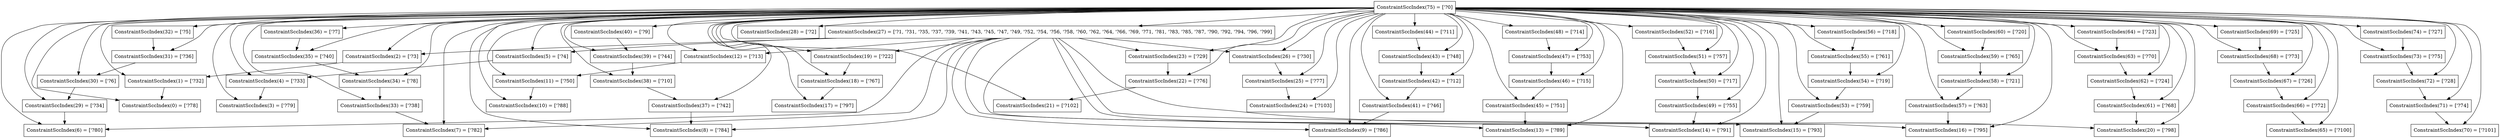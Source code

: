 digraph RegionInferenceContext {
    r0[label="ConstraintSccIndex(0) = [\'?78]"][shape="box"];
    r1[label="ConstraintSccIndex(1) = [\'?32]"][shape="box"];
    r2[label="ConstraintSccIndex(2) = [\'?3]"][shape="box"];
    r3[label="ConstraintSccIndex(3) = [\'?79]"][shape="box"];
    r4[label="ConstraintSccIndex(4) = [\'?33]"][shape="box"];
    r5[label="ConstraintSccIndex(5) = [\'?4]"][shape="box"];
    r6[label="ConstraintSccIndex(6) = [\'?80]"][shape="box"];
    r7[label="ConstraintSccIndex(7) = [\'?82]"][shape="box"];
    r8[label="ConstraintSccIndex(8) = [\'?84]"][shape="box"];
    r9[label="ConstraintSccIndex(9) = [\'?86]"][shape="box"];
    r10[label="ConstraintSccIndex(10) = [\'?88]"][shape="box"];
    r11[label="ConstraintSccIndex(11) = [\'?50]"][shape="box"];
    r12[label="ConstraintSccIndex(12) = [\'?13]"][shape="box"];
    r13[label="ConstraintSccIndex(13) = [\'?89]"][shape="box"];
    r14[label="ConstraintSccIndex(14) = [\'?91]"][shape="box"];
    r15[label="ConstraintSccIndex(15) = [\'?93]"][shape="box"];
    r16[label="ConstraintSccIndex(16) = [\'?95]"][shape="box"];
    r17[label="ConstraintSccIndex(17) = [\'?97]"][shape="box"];
    r18[label="ConstraintSccIndex(18) = [\'?67]"][shape="box"];
    r19[label="ConstraintSccIndex(19) = [\'?22]"][shape="box"];
    r20[label="ConstraintSccIndex(20) = [\'?98]"][shape="box"];
    r21[label="ConstraintSccIndex(21) = [\'?102]"][shape="box"];
    r22[label="ConstraintSccIndex(22) = [\'?76]"][shape="box"];
    r23[label="ConstraintSccIndex(23) = [\'?29]"][shape="box"];
    r24[label="ConstraintSccIndex(24) = [\'?103]"][shape="box"];
    r25[label="ConstraintSccIndex(25) = [\'?77]"][shape="box"];
    r26[label="ConstraintSccIndex(26) = [\'?30]"][shape="box"];
    r27[label="ConstraintSccIndex(27) = [\'?1, \'?31, \'?35, \'?37, \'?39, \'?41, \'?43, \'?45, \'?47, \'?49, \'?52, \'?54, \'?56, \'?58, \'?60, \'?62, \'?64, \'?66, \'?69, \'?71, \'?81, \'?83, \'?85, \'?87, \'?90, \'?92, \'?94, \'?96, \'?99]"][shape="box"];
    r28[label="ConstraintSccIndex(28) = [\'?2]"][shape="box"];
    r29[label="ConstraintSccIndex(29) = [\'?34]"][shape="box"];
    r30[label="ConstraintSccIndex(30) = [\'?6]"][shape="box"];
    r31[label="ConstraintSccIndex(31) = [\'?36]"][shape="box"];
    r32[label="ConstraintSccIndex(32) = [\'?5]"][shape="box"];
    r33[label="ConstraintSccIndex(33) = [\'?38]"][shape="box"];
    r34[label="ConstraintSccIndex(34) = [\'?8]"][shape="box"];
    r35[label="ConstraintSccIndex(35) = [\'?40]"][shape="box"];
    r36[label="ConstraintSccIndex(36) = [\'?7]"][shape="box"];
    r37[label="ConstraintSccIndex(37) = [\'?42]"][shape="box"];
    r38[label="ConstraintSccIndex(38) = [\'?10]"][shape="box"];
    r39[label="ConstraintSccIndex(39) = [\'?44]"][shape="box"];
    r40[label="ConstraintSccIndex(40) = [\'?9]"][shape="box"];
    r41[label="ConstraintSccIndex(41) = [\'?46]"][shape="box"];
    r42[label="ConstraintSccIndex(42) = [\'?12]"][shape="box"];
    r43[label="ConstraintSccIndex(43) = [\'?48]"][shape="box"];
    r44[label="ConstraintSccIndex(44) = [\'?11]"][shape="box"];
    r45[label="ConstraintSccIndex(45) = [\'?51]"][shape="box"];
    r46[label="ConstraintSccIndex(46) = [\'?15]"][shape="box"];
    r47[label="ConstraintSccIndex(47) = [\'?53]"][shape="box"];
    r48[label="ConstraintSccIndex(48) = [\'?14]"][shape="box"];
    r49[label="ConstraintSccIndex(49) = [\'?55]"][shape="box"];
    r50[label="ConstraintSccIndex(50) = [\'?17]"][shape="box"];
    r51[label="ConstraintSccIndex(51) = [\'?57]"][shape="box"];
    r52[label="ConstraintSccIndex(52) = [\'?16]"][shape="box"];
    r53[label="ConstraintSccIndex(53) = [\'?59]"][shape="box"];
    r54[label="ConstraintSccIndex(54) = [\'?19]"][shape="box"];
    r55[label="ConstraintSccIndex(55) = [\'?61]"][shape="box"];
    r56[label="ConstraintSccIndex(56) = [\'?18]"][shape="box"];
    r57[label="ConstraintSccIndex(57) = [\'?63]"][shape="box"];
    r58[label="ConstraintSccIndex(58) = [\'?21]"][shape="box"];
    r59[label="ConstraintSccIndex(59) = [\'?65]"][shape="box"];
    r60[label="ConstraintSccIndex(60) = [\'?20]"][shape="box"];
    r61[label="ConstraintSccIndex(61) = [\'?68]"][shape="box"];
    r62[label="ConstraintSccIndex(62) = [\'?24]"][shape="box"];
    r63[label="ConstraintSccIndex(63) = [\'?70]"][shape="box"];
    r64[label="ConstraintSccIndex(64) = [\'?23]"][shape="box"];
    r65[label="ConstraintSccIndex(65) = [\'?100]"][shape="box"];
    r66[label="ConstraintSccIndex(66) = [\'?72]"][shape="box"];
    r67[label="ConstraintSccIndex(67) = [\'?26]"][shape="box"];
    r68[label="ConstraintSccIndex(68) = [\'?73]"][shape="box"];
    r69[label="ConstraintSccIndex(69) = [\'?25]"][shape="box"];
    r70[label="ConstraintSccIndex(70) = [\'?101]"][shape="box"];
    r71[label="ConstraintSccIndex(71) = [\'?74]"][shape="box"];
    r72[label="ConstraintSccIndex(72) = [\'?28]"][shape="box"];
    r73[label="ConstraintSccIndex(73) = [\'?75]"][shape="box"];
    r74[label="ConstraintSccIndex(74) = [\'?27]"][shape="box"];
    r75[label="ConstraintSccIndex(75) = [\'?0]"][shape="box"];
    r1 -> r0[label=""];
    r2 -> r1[label=""];
    r4 -> r3[label=""];
    r5 -> r4[label=""];
    r11 -> r10[label=""];
    r12 -> r11[label=""];
    r18 -> r17[label=""];
    r19 -> r18[label=""];
    r22 -> r21[label=""];
    r23 -> r22[label=""];
    r25 -> r24[label=""];
    r26 -> r25[label=""];
    r27 -> r2[label=""];
    r27 -> r5[label=""];
    r27 -> r6[label=""];
    r27 -> r7[label=""];
    r27 -> r8[label=""];
    r27 -> r9[label=""];
    r27 -> r12[label=""];
    r27 -> r13[label=""];
    r27 -> r14[label=""];
    r27 -> r15[label=""];
    r27 -> r16[label=""];
    r27 -> r19[label=""];
    r27 -> r20[label=""];
    r27 -> r23[label=""];
    r27 -> r26[label=""];
    r29 -> r6[label=""];
    r30 -> r29[label=""];
    r31 -> r30[label=""];
    r32 -> r31[label=""];
    r33 -> r7[label=""];
    r34 -> r33[label=""];
    r35 -> r34[label=""];
    r36 -> r35[label=""];
    r37 -> r8[label=""];
    r38 -> r37[label=""];
    r39 -> r38[label=""];
    r40 -> r39[label=""];
    r41 -> r9[label=""];
    r42 -> r41[label=""];
    r43 -> r42[label=""];
    r44 -> r43[label=""];
    r45 -> r13[label=""];
    r46 -> r45[label=""];
    r47 -> r46[label=""];
    r48 -> r47[label=""];
    r49 -> r14[label=""];
    r50 -> r49[label=""];
    r51 -> r50[label=""];
    r52 -> r51[label=""];
    r53 -> r15[label=""];
    r54 -> r53[label=""];
    r55 -> r54[label=""];
    r56 -> r55[label=""];
    r57 -> r16[label=""];
    r58 -> r57[label=""];
    r59 -> r58[label=""];
    r60 -> r59[label=""];
    r61 -> r20[label=""];
    r62 -> r61[label=""];
    r63 -> r62[label=""];
    r64 -> r63[label=""];
    r66 -> r65[label=""];
    r67 -> r66[label=""];
    r68 -> r67[label=""];
    r69 -> r68[label=""];
    r71 -> r70[label=""];
    r72 -> r71[label=""];
    r73 -> r72[label=""];
    r74 -> r73[label=""];
    r75 -> r27[label=""];
    r75 -> r28[label=""];
    r75 -> r2[label=""];
    r75 -> r5[label=""];
    r75 -> r32[label=""];
    r75 -> r30[label=""];
    r75 -> r36[label=""];
    r75 -> r34[label=""];
    r75 -> r40[label=""];
    r75 -> r38[label=""];
    r75 -> r44[label=""];
    r75 -> r42[label=""];
    r75 -> r12[label=""];
    r75 -> r48[label=""];
    r75 -> r46[label=""];
    r75 -> r52[label=""];
    r75 -> r50[label=""];
    r75 -> r56[label=""];
    r75 -> r54[label=""];
    r75 -> r60[label=""];
    r75 -> r58[label=""];
    r75 -> r19[label=""];
    r75 -> r64[label=""];
    r75 -> r62[label=""];
    r75 -> r69[label=""];
    r75 -> r67[label=""];
    r75 -> r74[label=""];
    r75 -> r72[label=""];
    r75 -> r23[label=""];
    r75 -> r26[label=""];
    r75 -> r1[label=""];
    r75 -> r4[label=""];
    r75 -> r29[label=""];
    r75 -> r31[label=""];
    r75 -> r33[label=""];
    r75 -> r35[label=""];
    r75 -> r37[label=""];
    r75 -> r39[label=""];
    r75 -> r41[label=""];
    r75 -> r43[label=""];
    r75 -> r11[label=""];
    r75 -> r45[label=""];
    r75 -> r47[label=""];
    r75 -> r49[label=""];
    r75 -> r51[label=""];
    r75 -> r53[label=""];
    r75 -> r55[label=""];
    r75 -> r57[label=""];
    r75 -> r59[label=""];
    r75 -> r18[label=""];
    r75 -> r61[label=""];
    r75 -> r63[label=""];
    r75 -> r66[label=""];
    r75 -> r68[label=""];
    r75 -> r71[label=""];
    r75 -> r73[label=""];
    r75 -> r22[label=""];
    r75 -> r25[label=""];
    r75 -> r0[label=""];
    r75 -> r3[label=""];
    r75 -> r6[label=""];
    r75 -> r7[label=""];
    r75 -> r8[label=""];
    r75 -> r9[label=""];
    r75 -> r10[label=""];
    r75 -> r13[label=""];
    r75 -> r14[label=""];
    r75 -> r15[label=""];
    r75 -> r16[label=""];
    r75 -> r17[label=""];
    r75 -> r20[label=""];
    r75 -> r65[label=""];
    r75 -> r70[label=""];
    r75 -> r21[label=""];
    r75 -> r24[label=""];
}
